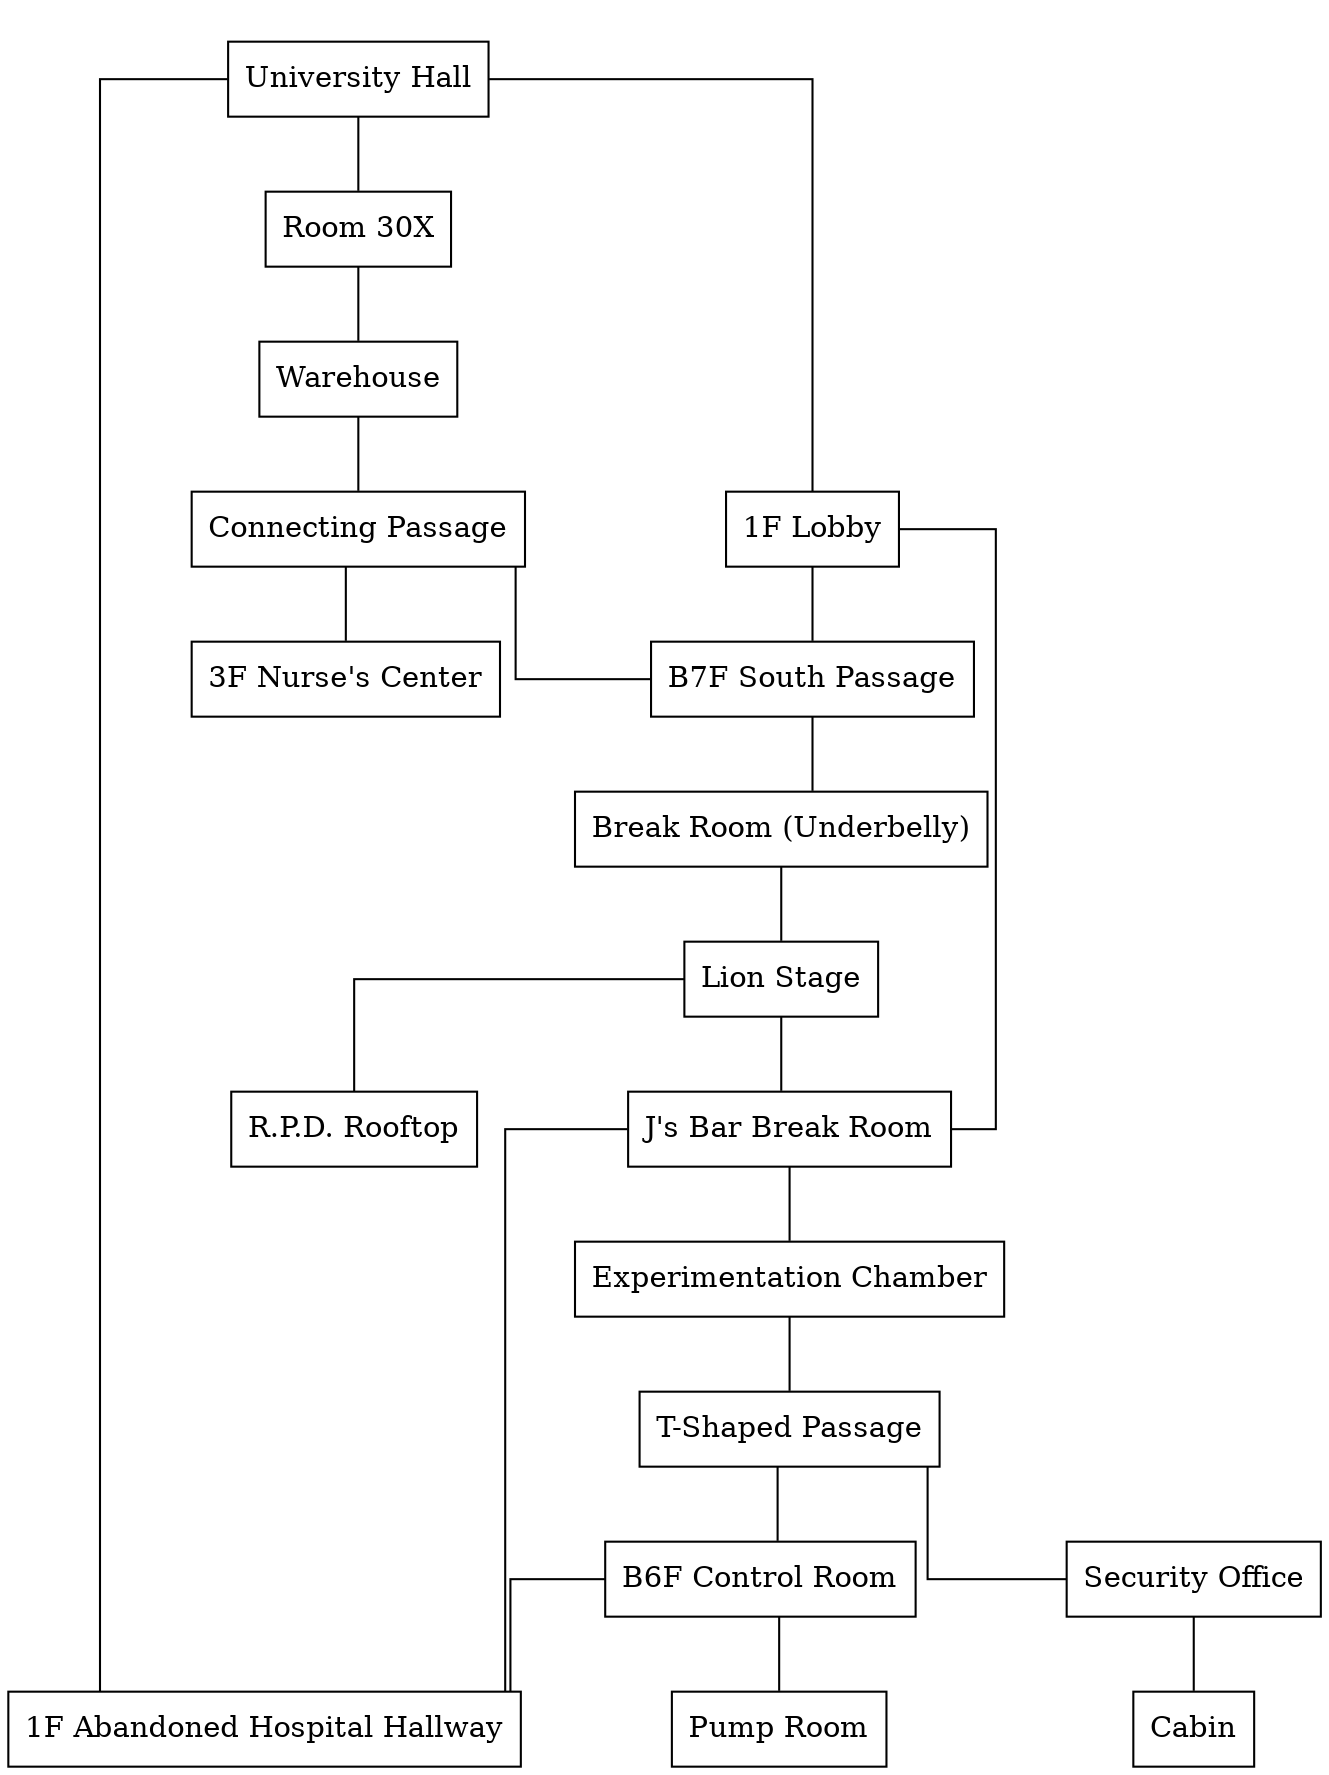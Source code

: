 graph Elimination_1 {

graph [splines=ortho, nodesep=1] 
node [shape=box]

subgraph cluster_mainloop {
    style=invisible
    "University Hall"
    "Room 30X"
    "Warehouse"
    "Connecting Passage"
    "3F Nurse's Center"
    
}

subgraph cluster_anotherloop {
    style=invisible
    "B7F South Passage"
    "Break Room (Underbelly)"
    "Lion Stage"
    "J's Bar Break Room"
    "Experimentation Chamber"
    "T-Shaped Passage"
    "B6F Control Room"
}


"University Hall" -- {"Room 30X" "1F Abandoned Hospital Hallway" "1F Lobby"}
"Room 30X" -- "Warehouse"
"Warehouse" -- "Connecting Passage"
"Connecting Passage" -- {"3F Nurse's Center" "B7F South Passage"}
"B7F South Passage" -- "Break Room (Underbelly)"
"Break Room (Underbelly)" -- "Lion Stage"
"Lion Stage" -- {"R.P.D. Rooftop" "J's Bar Break Room"}
"J's Bar Break Room" -- {"Experimentation Chamber" "1F Abandoned Hospital Hallway" "1F Lobby"}
"Experimentation Chamber" -- "T-Shaped Passage"
"T-Shaped Passage" -- {"B6F Control Room" "Security Office"}
"Security Office" -- "Cabin"
"B6F Control Room" -- {"1F Abandoned Hospital Hallway" "Pump Room"}
"1F Lobby" -- "B7F South Passage"
}
